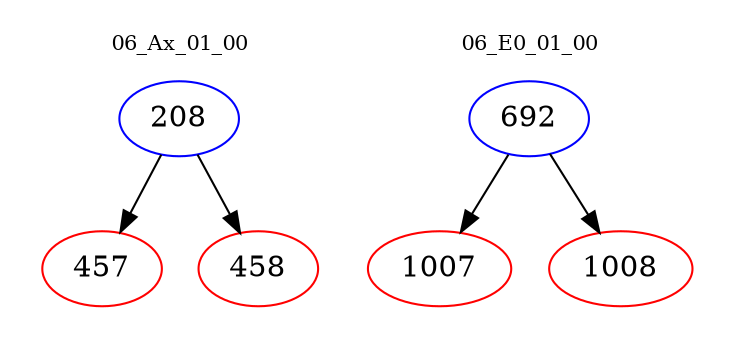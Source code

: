 digraph{
subgraph cluster_0 {
color = white
label = "06_Ax_01_00";
fontsize=10;
T0_208 [label="208", color="blue"]
T0_208 -> T0_457 [color="black"]
T0_457 [label="457", color="red"]
T0_208 -> T0_458 [color="black"]
T0_458 [label="458", color="red"]
}
subgraph cluster_1 {
color = white
label = "06_E0_01_00";
fontsize=10;
T1_692 [label="692", color="blue"]
T1_692 -> T1_1007 [color="black"]
T1_1007 [label="1007", color="red"]
T1_692 -> T1_1008 [color="black"]
T1_1008 [label="1008", color="red"]
}
}
